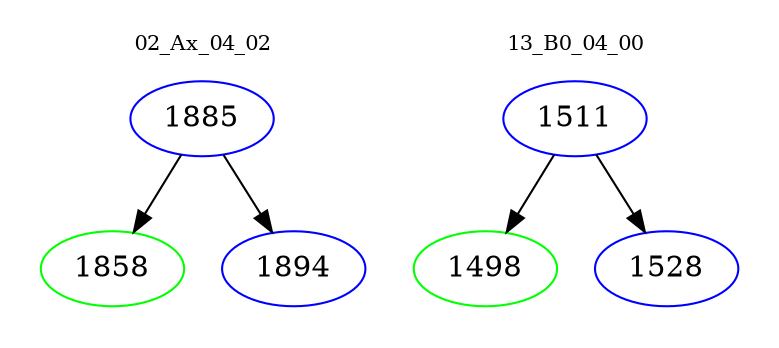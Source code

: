 digraph{
subgraph cluster_0 {
color = white
label = "02_Ax_04_02";
fontsize=10;
T0_1885 [label="1885", color="blue"]
T0_1885 -> T0_1858 [color="black"]
T0_1858 [label="1858", color="green"]
T0_1885 -> T0_1894 [color="black"]
T0_1894 [label="1894", color="blue"]
}
subgraph cluster_1 {
color = white
label = "13_B0_04_00";
fontsize=10;
T1_1511 [label="1511", color="blue"]
T1_1511 -> T1_1498 [color="black"]
T1_1498 [label="1498", color="green"]
T1_1511 -> T1_1528 [color="black"]
T1_1528 [label="1528", color="blue"]
}
}
